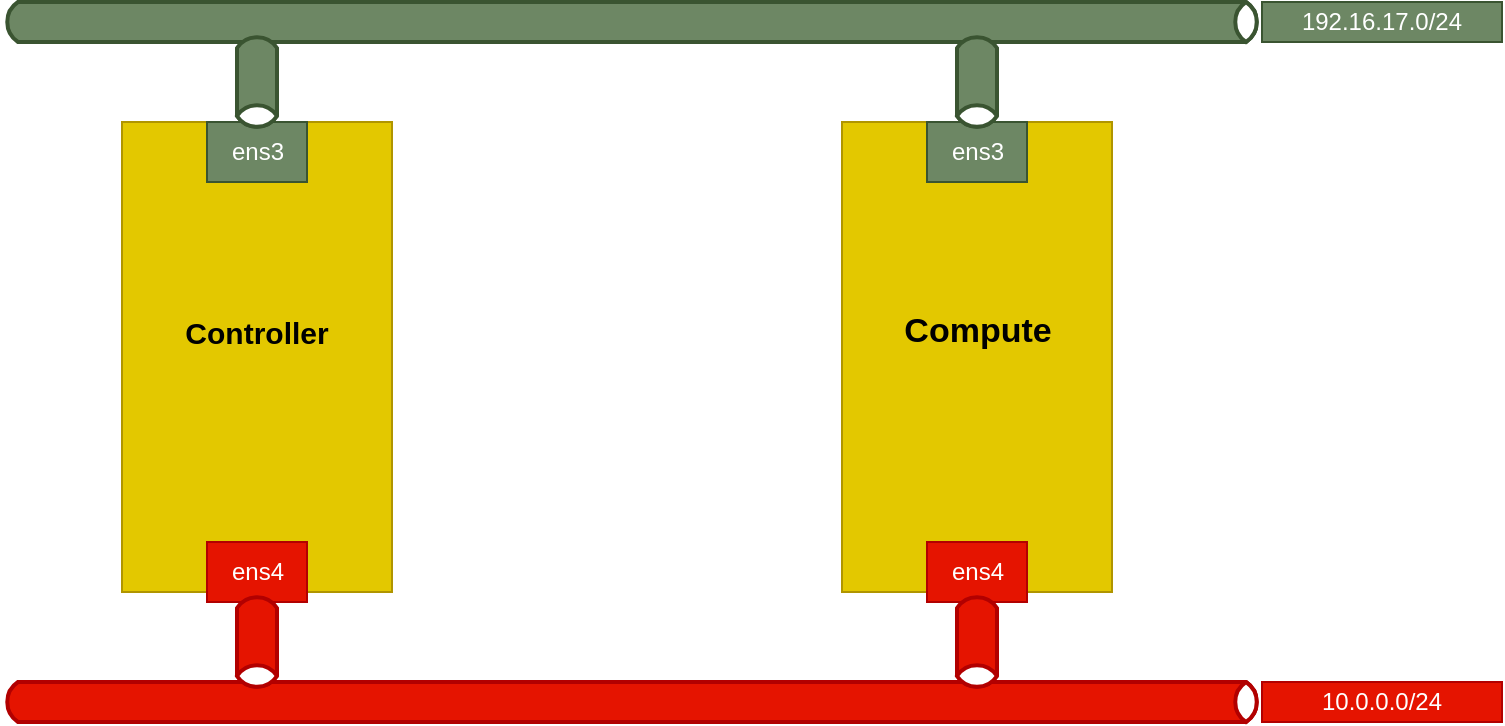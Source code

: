 <mxfile version="13.10.5" type="github">
  <diagram id="yBTbe_Vos1hI_kyanjKP" name="Page-1">
    <mxGraphModel dx="803" dy="465" grid="1" gridSize="10" guides="1" tooltips="1" connect="1" arrows="1" fold="1" page="1" pageScale="1" pageWidth="850" pageHeight="1100" math="0" shadow="0">
      <root>
        <mxCell id="0" />
        <mxCell id="1" parent="0" />
        <mxCell id="3PNLmco4nN2BC5lh6IhK-2" value="" style="rounded=0;whiteSpace=wrap;html=1;rotation=90;fillColor=#e3c800;strokeColor=#B09500;fontColor=#ffffff;" vertex="1" parent="1">
          <mxGeometry x="70" y="130" width="235" height="135" as="geometry" />
        </mxCell>
        <mxCell id="3PNLmco4nN2BC5lh6IhK-3" value="" style="rounded=0;whiteSpace=wrap;html=1;rotation=90;fillColor=#e3c800;strokeColor=#B09500;fontColor=#ffffff;" vertex="1" parent="1">
          <mxGeometry x="430" y="130" width="235" height="135" as="geometry" />
        </mxCell>
        <mxCell id="3PNLmco4nN2BC5lh6IhK-4" value="&lt;b&gt;&lt;font style=&quot;font-size: 15px&quot;&gt;Controller&lt;/font&gt;&lt;/b&gt;" style="text;html=1;strokeColor=none;fillColor=none;align=center;verticalAlign=middle;whiteSpace=wrap;rounded=0;" vertex="1" parent="1">
          <mxGeometry x="166.25" y="160" width="42.5" height="50" as="geometry" />
        </mxCell>
        <mxCell id="3PNLmco4nN2BC5lh6IhK-5" value="&lt;b&gt;&lt;font style=&quot;font-size: 17px&quot;&gt;Compute&lt;/font&gt;&lt;/b&gt;" style="text;html=1;strokeColor=none;fillColor=none;align=center;verticalAlign=middle;whiteSpace=wrap;rounded=0;" vertex="1" parent="1">
          <mxGeometry x="527.5" y="175" width="40" height="20" as="geometry" />
        </mxCell>
        <mxCell id="3PNLmco4nN2BC5lh6IhK-7" value="" style="html=1;outlineConnect=0;fillColor=#6d8764;strokeColor=#3A5431;gradientDirection=north;strokeWidth=2;shape=mxgraph.networks.bus;gradientColor=none;gradientDirection=north;fontColor=#ffffff;perimeter=backbonePerimeter;backboneSize=20;" vertex="1" parent="1">
          <mxGeometry x="60" y="20" width="630" height="20" as="geometry" />
        </mxCell>
        <mxCell id="3PNLmco4nN2BC5lh6IhK-8" value="" style="html=1;outlineConnect=0;fillColor=#e51400;strokeColor=#B20000;gradientDirection=north;strokeWidth=2;shape=mxgraph.networks.bus;gradientColor=none;gradientDirection=north;fontColor=#ffffff;perimeter=backbonePerimeter;backboneSize=20;" vertex="1" parent="1">
          <mxGeometry x="60" y="360" width="630" height="20" as="geometry" />
        </mxCell>
        <mxCell id="3PNLmco4nN2BC5lh6IhK-9" value="ens3" style="rounded=0;whiteSpace=wrap;html=1;fillColor=#6d8764;strokeColor=#3A5431;fontColor=#ffffff;" vertex="1" parent="1">
          <mxGeometry x="162.5" y="80" width="50" height="30" as="geometry" />
        </mxCell>
        <mxCell id="3PNLmco4nN2BC5lh6IhK-10" value="ens3" style="rounded=0;whiteSpace=wrap;html=1;fillColor=#6d8764;strokeColor=#3A5431;fontColor=#ffffff;" vertex="1" parent="1">
          <mxGeometry x="522.5" y="80" width="50" height="30" as="geometry" />
        </mxCell>
        <mxCell id="3PNLmco4nN2BC5lh6IhK-11" value="ens4" style="rounded=0;whiteSpace=wrap;html=1;fillColor=#e51400;strokeColor=#B20000;fontColor=#ffffff;" vertex="1" parent="1">
          <mxGeometry x="162.5" y="290" width="50" height="30" as="geometry" />
        </mxCell>
        <mxCell id="3PNLmco4nN2BC5lh6IhK-12" value="ens4" style="rounded=0;whiteSpace=wrap;html=1;fillColor=#e51400;strokeColor=#B20000;fontColor=#ffffff;" vertex="1" parent="1">
          <mxGeometry x="522.5" y="290" width="50" height="30" as="geometry" />
        </mxCell>
        <mxCell id="3PNLmco4nN2BC5lh6IhK-13" value="" style="html=1;outlineConnect=0;fillColor=#6d8764;strokeColor=#3A5431;gradientDirection=north;strokeWidth=2;shape=mxgraph.networks.bus;gradientColor=none;gradientDirection=north;fontColor=#ffffff;perimeter=backbonePerimeter;backboneSize=20;rotation=90;" vertex="1" parent="1">
          <mxGeometry x="162.5" y="50" width="50" height="20" as="geometry" />
        </mxCell>
        <mxCell id="3PNLmco4nN2BC5lh6IhK-14" value="" style="html=1;outlineConnect=0;fillColor=#6d8764;strokeColor=#3A5431;gradientDirection=north;strokeWidth=2;shape=mxgraph.networks.bus;gradientColor=none;gradientDirection=north;fontColor=#ffffff;perimeter=backbonePerimeter;backboneSize=20;rotation=90;" vertex="1" parent="1">
          <mxGeometry x="522.5" y="50" width="50" height="20" as="geometry" />
        </mxCell>
        <mxCell id="3PNLmco4nN2BC5lh6IhK-15" value="" style="html=1;outlineConnect=0;fillColor=#e51400;strokeColor=#B20000;gradientDirection=north;strokeWidth=2;shape=mxgraph.networks.bus;gradientDirection=north;fontColor=#ffffff;perimeter=backbonePerimeter;backboneSize=20;rotation=90;" vertex="1" parent="1">
          <mxGeometry x="162.5" y="330" width="50" height="20" as="geometry" />
        </mxCell>
        <mxCell id="3PNLmco4nN2BC5lh6IhK-16" value="" style="html=1;outlineConnect=0;fillColor=#e51400;strokeColor=#B20000;gradientDirection=north;strokeWidth=2;shape=mxgraph.networks.bus;gradientDirection=north;fontColor=#ffffff;perimeter=backbonePerimeter;backboneSize=20;rotation=90;" vertex="1" parent="1">
          <mxGeometry x="522.5" y="330" width="50" height="20" as="geometry" />
        </mxCell>
        <mxCell id="3PNLmco4nN2BC5lh6IhK-17" value="192.16.17.0/24" style="text;html=1;strokeColor=#3A5431;fillColor=#6d8764;align=center;verticalAlign=middle;whiteSpace=wrap;rounded=0;fontColor=#ffffff;" vertex="1" parent="1">
          <mxGeometry x="690" y="20" width="120" height="20" as="geometry" />
        </mxCell>
        <mxCell id="3PNLmco4nN2BC5lh6IhK-18" value="10.0.0.0/24" style="text;html=1;strokeColor=#B20000;fillColor=#e51400;align=center;verticalAlign=middle;whiteSpace=wrap;rounded=0;fontColor=#ffffff;" vertex="1" parent="1">
          <mxGeometry x="690" y="360" width="120" height="20" as="geometry" />
        </mxCell>
      </root>
    </mxGraphModel>
  </diagram>
</mxfile>
